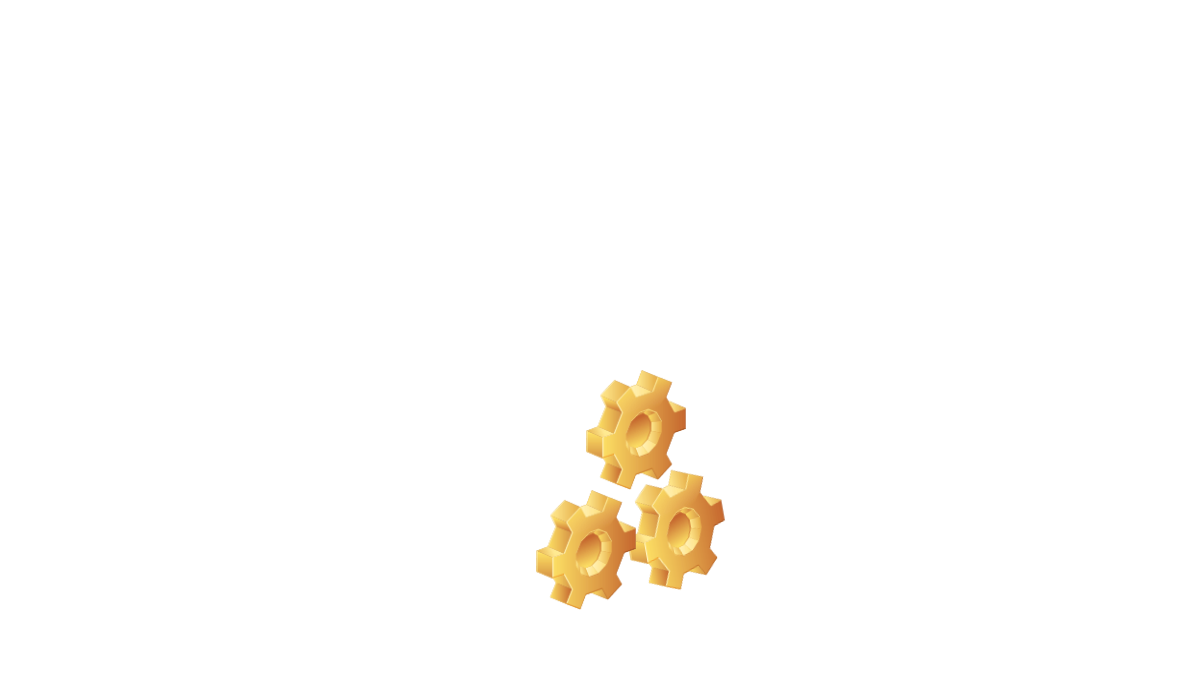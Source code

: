 <mxfile version="12.6.2" type="github"><diagram id="nkwadyFCV_gTioEI2L9s" name="Page-1"><mxGraphModel dx="806" dy="695" grid="1" gridSize="10" guides="1" tooltips="1" connect="1" arrows="1" fold="1" page="1" pageScale="1" pageWidth="1169" pageHeight="827" math="0" shadow="0"><root><mxCell id="0"/><mxCell id="1" parent="0"/><mxCell id="WRY7gIeavQErEwa6EHCF-18" value="" style="shape=image;html=1;verticalAlign=top;verticalLabelPosition=bottom;labelBackgroundColor=#ffffff;imageAspect=0;aspect=fixed;image=https://cdn1.iconfinder.com/data/icons/DarkGlass_Reworked/128x128/actions/filter.png;strokeWidth=4;fillColor=#67FF4E;fontSize=15;rotation=-47;" parent="1" vertex="1"><mxGeometry x="290" y="260" width="160" height="160" as="geometry"/></mxCell><mxCell id="WRY7gIeavQErEwa6EHCF-1" value="" style="shape=image;html=1;verticalAlign=top;verticalLabelPosition=bottom;labelBackgroundColor=#ffffff;imageAspect=0;aspect=fixed;image=https://cdn0.iconfinder.com/data/icons/fruits-82/128/Fruits_-_Color-22-128.png;strokeWidth=4;fillColor=#67FF4E;fontSize=15;" parent="1" vertex="1"><mxGeometry x="330" y="200" width="40" height="40" as="geometry"/></mxCell><mxCell id="WRY7gIeavQErEwa6EHCF-2" value="" style="shape=image;html=1;verticalAlign=top;verticalLabelPosition=bottom;labelBackgroundColor=#ffffff;imageAspect=0;aspect=fixed;image=https://cdn0.iconfinder.com/data/icons/fruits-82/128/Fruits_-_Color-28-128.png;strokeWidth=4;fillColor=#67FF4E;fontSize=15;" parent="1" vertex="1"><mxGeometry x="245" y="155" width="40" height="40" as="geometry"/></mxCell><mxCell id="WRY7gIeavQErEwa6EHCF-3" value="" style="shape=image;html=1;verticalAlign=top;verticalLabelPosition=bottom;labelBackgroundColor=#ffffff;imageAspect=0;aspect=fixed;image=https://cdn4.iconfinder.com/data/icons/tree-22/84/11-128.png;strokeWidth=4;fillColor=#67FF4E;fontSize=15;" parent="1" vertex="1"><mxGeometry x="280" y="210" width="40" height="40" as="geometry"/></mxCell><mxCell id="WRY7gIeavQErEwa6EHCF-4" value="" style="shape=image;html=1;verticalAlign=top;verticalLabelPosition=bottom;labelBackgroundColor=#ffffff;imageAspect=0;aspect=fixed;image=https://cdn0.iconfinder.com/data/icons/streamline-emoji-1/48/140-woman-farmer-2-128.png;strokeWidth=4;fillColor=#67FF4E;fontSize=15;" parent="1" vertex="1"><mxGeometry x="230" y="195" width="40" height="40" as="geometry"/></mxCell><mxCell id="WRY7gIeavQErEwa6EHCF-6" value="" style="shape=image;html=1;verticalAlign=top;verticalLabelPosition=bottom;labelBackgroundColor=#ffffff;imageAspect=0;aspect=fixed;image=https://cdn3.iconfinder.com/data/icons/animals-105/150/icon_animal_vaca-128.png;strokeWidth=4;fillColor=#67FF4E;fontSize=15;" parent="1" vertex="1"><mxGeometry x="270" y="280" width="40" height="40" as="geometry"/></mxCell><mxCell id="WRY7gIeavQErEwa6EHCF-7" value="" style="shape=image;html=1;verticalAlign=top;verticalLabelPosition=bottom;labelBackgroundColor=#ffffff;imageAspect=0;aspect=fixed;image=https://cdn3.iconfinder.com/data/icons/food-set-3/91/Food_C217-128.png;strokeWidth=4;fillColor=#67FF4E;fontSize=15;" parent="1" vertex="1"><mxGeometry x="300" y="165" width="30" height="30" as="geometry"/></mxCell><mxCell id="WRY7gIeavQErEwa6EHCF-8" value="" style="shape=image;html=1;verticalAlign=top;verticalLabelPosition=bottom;labelBackgroundColor=#ffffff;imageAspect=0;aspect=fixed;image=https://cdn3.iconfinder.com/data/icons/food-set-3/91/Food_C205-128.png;strokeWidth=4;fillColor=#67FF4E;fontSize=15;rotation=10;" parent="1" vertex="1"><mxGeometry x="170" y="265" width="40" height="40" as="geometry"/></mxCell><mxCell id="WRY7gIeavQErEwa6EHCF-9" value="" style="shape=image;html=1;verticalAlign=top;verticalLabelPosition=bottom;labelBackgroundColor=#ffffff;imageAspect=0;aspect=fixed;image=https://cdn3.iconfinder.com/data/icons/street-food-and-food-trucker-1/64/grilled-corn-vegetable-organic-plant-128.png;strokeWidth=4;fillColor=#67FF4E;fontSize=15;rotation=20;" parent="1" vertex="1"><mxGeometry x="230" y="240" width="40" height="40" as="geometry"/></mxCell><mxCell id="WRY7gIeavQErEwa6EHCF-12" value="" style="shape=image;html=1;verticalAlign=top;verticalLabelPosition=bottom;labelBackgroundColor=#ffffff;imageAspect=0;aspect=fixed;image=https://cdn0.iconfinder.com/data/icons/isometric-farm-animals/160/sheep-01-128.png;strokeWidth=4;fillColor=#67FF4E;fontSize=15;" parent="1" vertex="1"><mxGeometry x="180" y="175" width="50" height="50" as="geometry"/></mxCell><mxCell id="WRY7gIeavQErEwa6EHCF-14" value="" style="shape=image;html=1;verticalAlign=top;verticalLabelPosition=bottom;labelBackgroundColor=#ffffff;imageAspect=0;aspect=fixed;image=https://cdn3.iconfinder.com/data/icons/spring-2-1/30/Harvest-128.png;strokeWidth=4;fillColor=#67FF4E;fontSize=15;" parent="1" vertex="1"><mxGeometry x="310" y="250" width="40" height="40" as="geometry"/></mxCell><mxCell id="WRY7gIeavQErEwa6EHCF-15" value="" style="shape=image;html=1;verticalAlign=top;verticalLabelPosition=bottom;labelBackgroundColor=#ffffff;imageAspect=0;aspect=fixed;image=https://cdn2.iconfinder.com/data/icons/Matchbox-Car-Icons-Mac/128/Combine_Harvester.png;strokeWidth=4;fillColor=#67FF4E;fontSize=15;" parent="1" vertex="1"><mxGeometry x="200" y="280" width="60" height="60" as="geometry"/></mxCell><mxCell id="WRY7gIeavQErEwa6EHCF-16" value="" style="shape=image;html=1;verticalAlign=top;verticalLabelPosition=bottom;labelBackgroundColor=#ffffff;imageAspect=0;aspect=fixed;image=https://cdn0.iconfinder.com/data/icons/fruits-82/128/Fruits_-_Color-17-128.png;strokeWidth=4;fillColor=#67FF4E;fontSize=15;rotation=20;" parent="1" vertex="1"><mxGeometry x="162.5" y="230" width="35" height="35" as="geometry"/></mxCell><mxCell id="WRY7gIeavQErEwa6EHCF-20" value="" style="shape=image;html=1;verticalLabelPosition=bottom;labelBackgroundColor=#ffffff;verticalAlign=top;imageAspect=0;image=img/clipart/Gear_128x128.png;strokeWidth=4;fillColor=#67FF4E;fontSize=15;" parent="1" vertex="1"><mxGeometry x="450" y="340" width="50" height="60" as="geometry"/></mxCell><mxCell id="WRY7gIeavQErEwa6EHCF-21" value="" style="shape=image;html=1;verticalLabelPosition=bottom;labelBackgroundColor=#ffffff;verticalAlign=top;imageAspect=0;image=img/clipart/Gear_128x128.png;strokeWidth=4;fillColor=#67FF4E;fontSize=15;rotation=-10;" parent="1" vertex="1"><mxGeometry x="470" y="390" width="50" height="60" as="geometry"/></mxCell><mxCell id="WRY7gIeavQErEwa6EHCF-22" value="" style="shape=image;html=1;verticalLabelPosition=bottom;labelBackgroundColor=#ffffff;verticalAlign=top;imageAspect=0;image=img/clipart/Gear_128x128.png;strokeWidth=4;fillColor=#67FF4E;fontSize=15;" parent="1" vertex="1"><mxGeometry x="425" y="400" width="50" height="60" as="geometry"/></mxCell><mxCell id="WRY7gIeavQErEwa6EHCF-23" value="" style="shape=image;html=1;verticalAlign=top;verticalLabelPosition=bottom;labelBackgroundColor=#ffffff;imageAspect=0;aspect=fixed;image=https://cdn4.iconfinder.com/data/icons/infographics-chart-3/512/11-128.png;strokeWidth=4;fillColor=#67FF4E;fontSize=15;" parent="1" vertex="1"><mxGeometry x="562" y="300" width="80" height="80" as="geometry"/></mxCell><mxCell id="WRY7gIeavQErEwa6EHCF-24" value="" style="shape=image;html=1;verticalAlign=top;verticalLabelPosition=bottom;labelBackgroundColor=#ffffff;imageAspect=0;aspect=fixed;image=https://cdn4.iconfinder.com/data/icons/infographics-chart-3/512/4-128.png;strokeWidth=4;fillColor=#67FF4E;fontSize=15;" parent="1" vertex="1"><mxGeometry x="552" y="392" width="100" height="100" as="geometry"/></mxCell><mxCell id="WRY7gIeavQErEwa6EHCF-25" value="" style="shape=image;html=1;verticalAlign=top;verticalLabelPosition=bottom;labelBackgroundColor=#ffffff;imageAspect=0;aspect=fixed;image=https://cdn3.iconfinder.com/data/icons/chart-diagram/64/report_sales_comparison-128.png;strokeWidth=4;fillColor=#67FF4E;fontSize=15;" parent="1" vertex="1"><mxGeometry x="660" y="348" width="94" height="94" as="geometry"/></mxCell></root></mxGraphModel></diagram></mxfile>